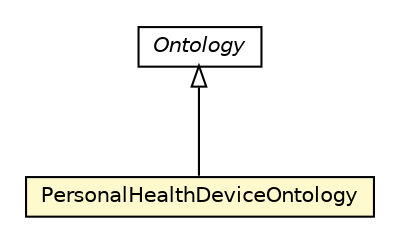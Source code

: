 #!/usr/local/bin/dot
#
# Class diagram 
# Generated by UMLGraph version R5_6-24-gf6e263 (http://www.umlgraph.org/)
#

digraph G {
	edge [fontname="Helvetica",fontsize=10,labelfontname="Helvetica",labelfontsize=10];
	node [fontname="Helvetica",fontsize=10,shape=plaintext];
	nodesep=0.25;
	ranksep=0.5;
	// org.universAAL.middleware.owl.Ontology
	c6309093 [label=<<table title="org.universAAL.middleware.owl.Ontology" border="0" cellborder="1" cellspacing="0" cellpadding="2" port="p" href="../../middleware/owl/Ontology.html">
		<tr><td><table border="0" cellspacing="0" cellpadding="1">
<tr><td align="center" balign="center"><font face="Helvetica-Oblique"> Ontology </font></td></tr>
		</table></td></tr>
		</table>>, URL="../../middleware/owl/Ontology.html", fontname="Helvetica", fontcolor="black", fontsize=10.0];
	// org.universAAL.ontology.personalhealthdevice.PersonalHealthDeviceOntology
	c6309993 [label=<<table title="org.universAAL.ontology.personalhealthdevice.PersonalHealthDeviceOntology" border="0" cellborder="1" cellspacing="0" cellpadding="2" port="p" bgcolor="lemonChiffon" href="./PersonalHealthDeviceOntology.html">
		<tr><td><table border="0" cellspacing="0" cellpadding="1">
<tr><td align="center" balign="center"> PersonalHealthDeviceOntology </td></tr>
		</table></td></tr>
		</table>>, URL="./PersonalHealthDeviceOntology.html", fontname="Helvetica", fontcolor="black", fontsize=10.0];
	//org.universAAL.ontology.personalhealthdevice.PersonalHealthDeviceOntology extends org.universAAL.middleware.owl.Ontology
	c6309093:p -> c6309993:p [dir=back,arrowtail=empty];
}

